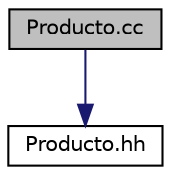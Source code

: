 digraph "Producto.cc"
{
 // LATEX_PDF_SIZE
  edge [fontname="Helvetica",fontsize="10",labelfontname="Helvetica",labelfontsize="10"];
  node [fontname="Helvetica",fontsize="10",shape=record];
  Node1 [label="Producto.cc",height=0.2,width=0.4,color="black", fillcolor="grey75", style="filled", fontcolor="black",tooltip=" "];
  Node1 -> Node2 [color="midnightblue",fontsize="10",style="solid"];
  Node2 [label="Producto.hh",height=0.2,width=0.4,color="black", fillcolor="white", style="filled",URL="$Producto_8hh.html",tooltip="Especificación de la clase Producto."];
}
